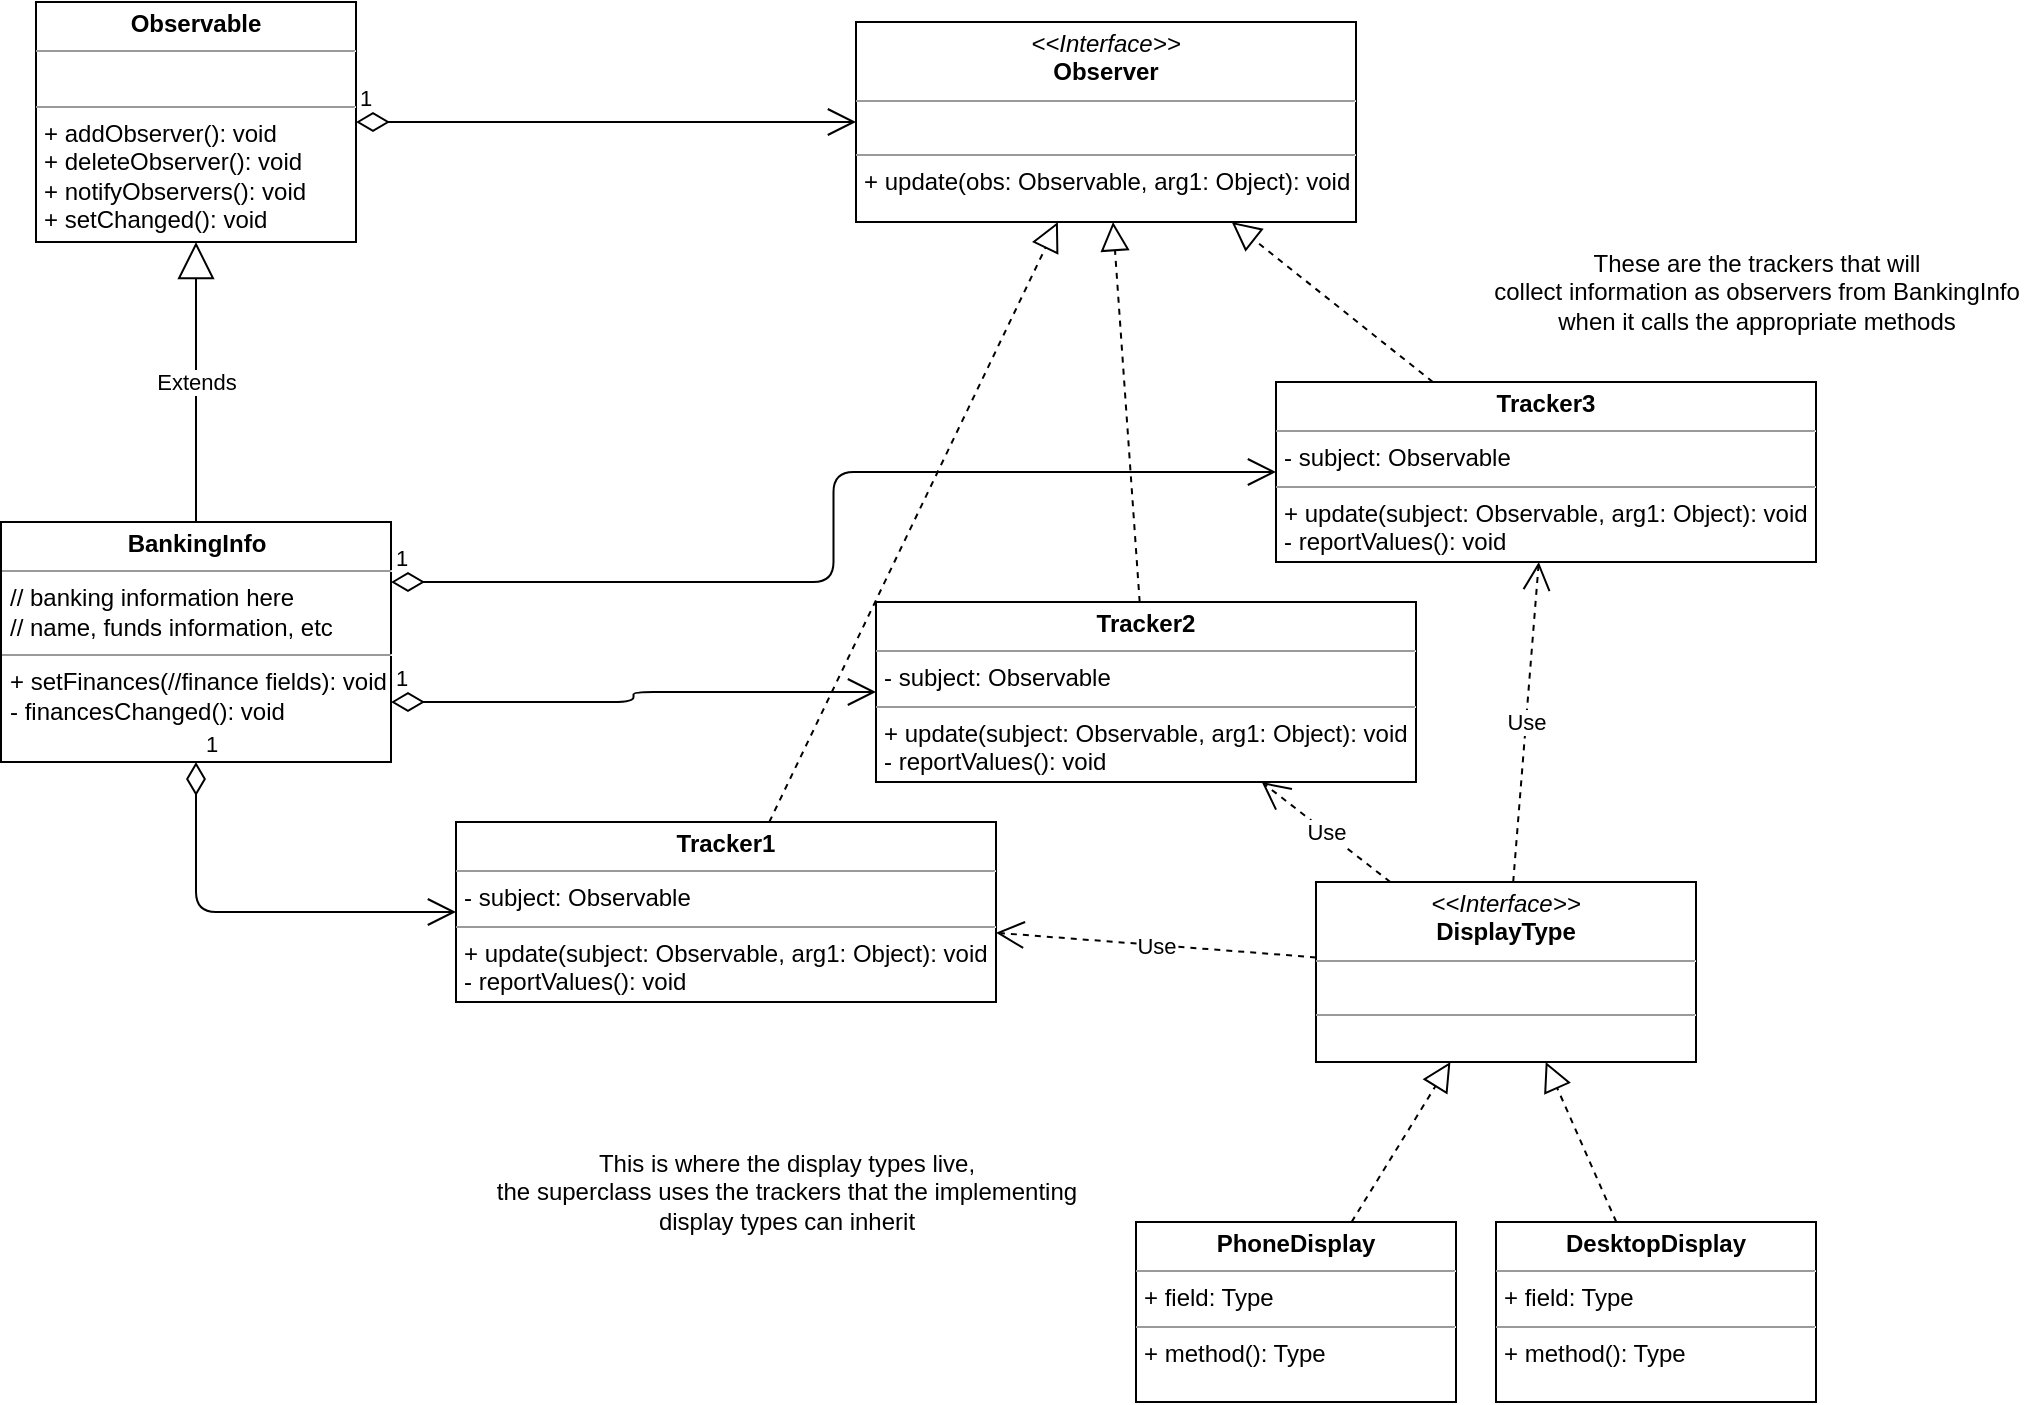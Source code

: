 <mxfile version="13.1.2" type="onedrive"><diagram id="N7l8M5fGYs6GY3cWI_lg" name="Page-1"><mxGraphModel dx="657" dy="1074" grid="1" gridSize="10" guides="1" tooltips="1" connect="1" arrows="1" fold="1" page="1" pageScale="1" pageWidth="1600" pageHeight="900" math="0" shadow="0"><root><mxCell id="0"/><mxCell id="1" parent="0"/><mxCell id="mQ8TG1hCOs06zeZZ0pgw-1" value="&lt;p style=&quot;margin: 0px ; margin-top: 4px ; text-align: center&quot;&gt;&lt;b&gt;Observable&lt;/b&gt;&lt;/p&gt;&lt;hr size=&quot;1&quot;&gt;&lt;p style=&quot;margin: 0px ; margin-left: 4px&quot;&gt;&lt;br&gt;&lt;/p&gt;&lt;hr size=&quot;1&quot;&gt;&lt;p style=&quot;margin: 0px ; margin-left: 4px&quot;&gt;+ addObserver(): void&lt;/p&gt;&lt;p style=&quot;margin: 0px ; margin-left: 4px&quot;&gt;+ deleteObserver(): void&lt;/p&gt;&lt;p style=&quot;margin: 0px ; margin-left: 4px&quot;&gt;+ notifyObservers(): void&lt;/p&gt;&lt;p style=&quot;margin: 0px ; margin-left: 4px&quot;&gt;+ setChanged(): void&lt;/p&gt;" style="verticalAlign=top;align=left;overflow=fill;fontSize=12;fontFamily=Helvetica;html=1;" parent="1" vertex="1"><mxGeometry x="620" y="270" width="160" height="120" as="geometry"/></mxCell><mxCell id="mQ8TG1hCOs06zeZZ0pgw-2" value="&lt;p style=&quot;margin: 0px ; margin-top: 4px ; text-align: center&quot;&gt;&lt;b&gt;BankingInfo&lt;/b&gt;&lt;/p&gt;&lt;hr size=&quot;1&quot;&gt;&lt;p style=&quot;margin: 0px ; margin-left: 4px&quot;&gt;// banking information here&lt;/p&gt;&lt;p style=&quot;margin: 0px ; margin-left: 4px&quot;&gt;// name, funds information, etc&lt;/p&gt;&lt;hr size=&quot;1&quot;&gt;&lt;p style=&quot;margin: 0px ; margin-left: 4px&quot;&gt;+ setFinances(//finance fields): void&lt;/p&gt;&lt;p style=&quot;margin: 0px ; margin-left: 4px&quot;&gt;- financesChanged(): void&lt;/p&gt;" style="verticalAlign=top;align=left;overflow=fill;fontSize=12;fontFamily=Helvetica;html=1;" parent="1" vertex="1"><mxGeometry x="602.5" y="530" width="195" height="120" as="geometry"/></mxCell><mxCell id="mQ8TG1hCOs06zeZZ0pgw-3" value="Extends" style="endArrow=block;endSize=16;endFill=0;html=1;" parent="1" source="mQ8TG1hCOs06zeZZ0pgw-2" target="mQ8TG1hCOs06zeZZ0pgw-1" edge="1"><mxGeometry width="160" relative="1" as="geometry"><mxPoint x="320" y="450" as="sourcePoint"/><mxPoint x="480" y="450" as="targetPoint"/></mxGeometry></mxCell><mxCell id="mQ8TG1hCOs06zeZZ0pgw-5" value="&lt;p style=&quot;margin: 0px ; margin-top: 4px ; text-align: center&quot;&gt;&lt;i&gt;&amp;lt;&amp;lt;Interface&amp;gt;&amp;gt;&lt;/i&gt;&lt;br&gt;&lt;b&gt;Observer&lt;/b&gt;&lt;/p&gt;&lt;hr size=&quot;1&quot;&gt;&lt;p style=&quot;margin: 0px ; margin-left: 4px&quot;&gt;&lt;br&gt;&lt;/p&gt;&lt;hr size=&quot;1&quot;&gt;&lt;p style=&quot;margin: 0px ; margin-left: 4px&quot;&gt;+ update(obs: Observable, arg1: Object): void&lt;/p&gt;" style="verticalAlign=top;align=left;overflow=fill;fontSize=12;fontFamily=Helvetica;html=1;" parent="1" vertex="1"><mxGeometry x="1030" y="280" width="250" height="100" as="geometry"/></mxCell><mxCell id="mQ8TG1hCOs06zeZZ0pgw-6" value="1" style="endArrow=open;html=1;endSize=12;startArrow=diamondThin;startSize=14;startFill=0;edgeStyle=orthogonalEdgeStyle;align=left;verticalAlign=bottom;" parent="1" source="mQ8TG1hCOs06zeZZ0pgw-1" target="mQ8TG1hCOs06zeZZ0pgw-5" edge="1"><mxGeometry x="-1" y="3" relative="1" as="geometry"><mxPoint x="340" y="680" as="sourcePoint"/><mxPoint x="500" y="680" as="targetPoint"/></mxGeometry></mxCell><mxCell id="mQ8TG1hCOs06zeZZ0pgw-7" value="&lt;p style=&quot;margin: 0px ; margin-top: 4px ; text-align: center&quot;&gt;&lt;b&gt;Tracker1&lt;/b&gt;&lt;/p&gt;&lt;hr size=&quot;1&quot;&gt;&lt;p style=&quot;margin: 0px ; margin-left: 4px&quot;&gt;- subject: Observable&lt;/p&gt;&lt;hr size=&quot;1&quot;&gt;&lt;p style=&quot;margin: 0px ; margin-left: 4px&quot;&gt;+ update(subject: Observable, arg1: Object): void&lt;/p&gt;&lt;p style=&quot;margin: 0px ; margin-left: 4px&quot;&gt;- reportValues(): void&lt;/p&gt;" style="verticalAlign=top;align=left;overflow=fill;fontSize=12;fontFamily=Helvetica;html=1;" parent="1" vertex="1"><mxGeometry x="830" y="680" width="270" height="90" as="geometry"/></mxCell><mxCell id="mQ8TG1hCOs06zeZZ0pgw-8" value="&lt;p style=&quot;margin: 0px ; margin-top: 4px ; text-align: center&quot;&gt;&lt;b&gt;Tracker2&lt;/b&gt;&lt;/p&gt;&lt;hr size=&quot;1&quot;&gt;&lt;p style=&quot;margin: 0px ; margin-left: 4px&quot;&gt;- subject: Observable&lt;br&gt;&lt;/p&gt;&lt;hr size=&quot;1&quot;&gt;&lt;p style=&quot;margin: 0px 0px 0px 4px&quot;&gt;+ update(subject: Observable, arg1: Object): void&lt;/p&gt;&lt;p style=&quot;margin: 0px 0px 0px 4px&quot;&gt;- reportValues(): void&lt;/p&gt;" style="verticalAlign=top;align=left;overflow=fill;fontSize=12;fontFamily=Helvetica;html=1;" parent="1" vertex="1"><mxGeometry x="1040" y="570" width="270" height="90" as="geometry"/></mxCell><mxCell id="mQ8TG1hCOs06zeZZ0pgw-10" value="&lt;p style=&quot;margin: 0px ; margin-top: 4px ; text-align: center&quot;&gt;&lt;b&gt;Tracker3&lt;/b&gt;&lt;/p&gt;&lt;hr size=&quot;1&quot;&gt;&lt;p style=&quot;margin: 0px ; margin-left: 4px&quot;&gt;- subject: Observable&lt;br&gt;&lt;/p&gt;&lt;hr size=&quot;1&quot;&gt;&lt;p style=&quot;margin: 0px 0px 0px 4px&quot;&gt;+ update(subject: Observable, arg1: Object): void&lt;/p&gt;&lt;p style=&quot;margin: 0px 0px 0px 4px&quot;&gt;- reportValues(): void&lt;/p&gt;" style="verticalAlign=top;align=left;overflow=fill;fontSize=12;fontFamily=Helvetica;html=1;" parent="1" vertex="1"><mxGeometry x="1240" y="460" width="270" height="90" as="geometry"/></mxCell><mxCell id="mQ8TG1hCOs06zeZZ0pgw-12" value="" style="endArrow=block;dashed=1;endFill=0;endSize=12;html=1;" parent="1" source="mQ8TG1hCOs06zeZZ0pgw-10" target="mQ8TG1hCOs06zeZZ0pgw-5" edge="1"><mxGeometry width="160" relative="1" as="geometry"><mxPoint x="940" y="710" as="sourcePoint"/><mxPoint x="1100" y="710" as="targetPoint"/></mxGeometry></mxCell><mxCell id="mQ8TG1hCOs06zeZZ0pgw-13" value="" style="endArrow=block;dashed=1;endFill=0;endSize=12;html=1;" parent="1" source="mQ8TG1hCOs06zeZZ0pgw-8" target="mQ8TG1hCOs06zeZZ0pgw-5" edge="1"><mxGeometry width="160" relative="1" as="geometry"><mxPoint x="950" y="720" as="sourcePoint"/><mxPoint x="1140" y="270" as="targetPoint"/></mxGeometry></mxCell><mxCell id="mQ8TG1hCOs06zeZZ0pgw-14" value="" style="endArrow=block;dashed=1;endFill=0;endSize=12;html=1;" parent="1" source="mQ8TG1hCOs06zeZZ0pgw-7" target="mQ8TG1hCOs06zeZZ0pgw-5" edge="1"><mxGeometry width="160" relative="1" as="geometry"><mxPoint x="960" y="730" as="sourcePoint"/><mxPoint x="1120" y="730" as="targetPoint"/></mxGeometry></mxCell><mxCell id="mQ8TG1hCOs06zeZZ0pgw-15" value="&lt;p style=&quot;margin: 0px ; margin-top: 4px ; text-align: center&quot;&gt;&lt;i&gt;&amp;lt;&amp;lt;Interface&amp;gt;&amp;gt;&lt;/i&gt;&lt;br&gt;&lt;b&gt;DisplayType&lt;/b&gt;&lt;/p&gt;&lt;hr size=&quot;1&quot;&gt;&lt;p style=&quot;margin: 0px ; margin-left: 4px&quot;&gt;&lt;br&gt;&lt;/p&gt;&lt;hr size=&quot;1&quot;&gt;&lt;p style=&quot;margin: 0px ; margin-left: 4px&quot;&gt;&lt;br&gt;&lt;/p&gt;" style="verticalAlign=top;align=left;overflow=fill;fontSize=12;fontFamily=Helvetica;html=1;" parent="1" vertex="1"><mxGeometry x="1260" y="710" width="190" height="90" as="geometry"/></mxCell><mxCell id="mQ8TG1hCOs06zeZZ0pgw-16" value="&lt;p style=&quot;margin: 0px ; margin-top: 4px ; text-align: center&quot;&gt;&lt;b&gt;PhoneDisplay&lt;/b&gt;&lt;/p&gt;&lt;hr size=&quot;1&quot;&gt;&lt;p style=&quot;margin: 0px ; margin-left: 4px&quot;&gt;+ field: Type&lt;/p&gt;&lt;hr size=&quot;1&quot;&gt;&lt;p style=&quot;margin: 0px ; margin-left: 4px&quot;&gt;+ method(): Type&lt;/p&gt;" style="verticalAlign=top;align=left;overflow=fill;fontSize=12;fontFamily=Helvetica;html=1;" parent="1" vertex="1"><mxGeometry x="1170" y="880" width="160" height="90" as="geometry"/></mxCell><mxCell id="mQ8TG1hCOs06zeZZ0pgw-17" value="&lt;p style=&quot;margin: 0px ; margin-top: 4px ; text-align: center&quot;&gt;&lt;b&gt;DesktopDisplay&lt;/b&gt;&lt;/p&gt;&lt;hr size=&quot;1&quot;&gt;&lt;p style=&quot;margin: 0px ; margin-left: 4px&quot;&gt;+ field: Type&lt;/p&gt;&lt;hr size=&quot;1&quot;&gt;&lt;p style=&quot;margin: 0px ; margin-left: 4px&quot;&gt;+ method(): Type&lt;/p&gt;" style="verticalAlign=top;align=left;overflow=fill;fontSize=12;fontFamily=Helvetica;html=1;" parent="1" vertex="1"><mxGeometry x="1350" y="880" width="160" height="90" as="geometry"/></mxCell><mxCell id="mQ8TG1hCOs06zeZZ0pgw-18" value="" style="endArrow=block;dashed=1;endFill=0;endSize=12;html=1;" parent="1" source="mQ8TG1hCOs06zeZZ0pgw-17" target="mQ8TG1hCOs06zeZZ0pgw-15" edge="1"><mxGeometry width="160" relative="1" as="geometry"><mxPoint x="640" y="800" as="sourcePoint"/><mxPoint x="800" y="800" as="targetPoint"/></mxGeometry></mxCell><mxCell id="mQ8TG1hCOs06zeZZ0pgw-19" value="" style="endArrow=block;dashed=1;endFill=0;endSize=12;html=1;" parent="1" source="mQ8TG1hCOs06zeZZ0pgw-16" target="mQ8TG1hCOs06zeZZ0pgw-15" edge="1"><mxGeometry width="160" relative="1" as="geometry"><mxPoint x="650" y="810" as="sourcePoint"/><mxPoint x="810" y="810" as="targetPoint"/></mxGeometry></mxCell><mxCell id="mQ8TG1hCOs06zeZZ0pgw-20" value="Use" style="endArrow=open;endSize=12;dashed=1;html=1;" parent="1" source="mQ8TG1hCOs06zeZZ0pgw-15" target="mQ8TG1hCOs06zeZZ0pgw-10" edge="1"><mxGeometry width="160" relative="1" as="geometry"><mxPoint x="680" y="770" as="sourcePoint"/><mxPoint x="840" y="770" as="targetPoint"/></mxGeometry></mxCell><mxCell id="mQ8TG1hCOs06zeZZ0pgw-21" value="Use" style="endArrow=open;endSize=12;dashed=1;html=1;" parent="1" source="mQ8TG1hCOs06zeZZ0pgw-15" target="mQ8TG1hCOs06zeZZ0pgw-8" edge="1"><mxGeometry width="160" relative="1" as="geometry"><mxPoint x="690" y="780" as="sourcePoint"/><mxPoint x="850" y="780" as="targetPoint"/></mxGeometry></mxCell><mxCell id="mQ8TG1hCOs06zeZZ0pgw-22" value="Use" style="endArrow=open;endSize=12;dashed=1;html=1;" parent="1" source="mQ8TG1hCOs06zeZZ0pgw-15" target="mQ8TG1hCOs06zeZZ0pgw-7" edge="1"><mxGeometry width="160" relative="1" as="geometry"><mxPoint x="700" y="790" as="sourcePoint"/><mxPoint x="860" y="790" as="targetPoint"/></mxGeometry></mxCell><mxCell id="mQ8TG1hCOs06zeZZ0pgw-23" value="This is where the display types live,&lt;br&gt;the superclass uses the trackers that the implementing&lt;br&gt;display types can inherit" style="text;html=1;align=center;verticalAlign=middle;resizable=0;points=[];autosize=1;" parent="1" vertex="1"><mxGeometry x="840" y="840" width="310" height="50" as="geometry"/></mxCell><mxCell id="mQ8TG1hCOs06zeZZ0pgw-24" value="These are the trackers that will&lt;br&gt;collect information as observers from BankingInfo&lt;br&gt;when it calls the appropriate methods" style="text;html=1;align=center;verticalAlign=middle;resizable=0;points=[];autosize=1;" parent="1" vertex="1"><mxGeometry x="1340" y="390" width="280" height="50" as="geometry"/></mxCell><mxCell id="4v-oUUYMqHf7YRjIVfn1-1" value="1" style="endArrow=open;html=1;endSize=12;startArrow=diamondThin;startSize=14;startFill=0;edgeStyle=orthogonalEdgeStyle;align=left;verticalAlign=bottom;exitX=1;exitY=0.75;exitDx=0;exitDy=0;" edge="1" parent="1" source="mQ8TG1hCOs06zeZZ0pgw-2" target="mQ8TG1hCOs06zeZZ0pgw-8"><mxGeometry x="-1" y="3" relative="1" as="geometry"><mxPoint x="760" y="490" as="sourcePoint"/><mxPoint x="920" y="490" as="targetPoint"/></mxGeometry></mxCell><mxCell id="4v-oUUYMqHf7YRjIVfn1-3" value="1" style="endArrow=open;html=1;endSize=12;startArrow=diamondThin;startSize=14;startFill=0;edgeStyle=orthogonalEdgeStyle;align=left;verticalAlign=bottom;exitX=0.5;exitY=1;exitDx=0;exitDy=0;entryX=0;entryY=0.5;entryDx=0;entryDy=0;" edge="1" parent="1" source="mQ8TG1hCOs06zeZZ0pgw-2" target="mQ8TG1hCOs06zeZZ0pgw-7"><mxGeometry x="-1" y="3" relative="1" as="geometry"><mxPoint x="780" y="510" as="sourcePoint"/><mxPoint x="940" y="510" as="targetPoint"/></mxGeometry></mxCell><mxCell id="4v-oUUYMqHf7YRjIVfn1-4" value="1" style="endArrow=open;html=1;endSize=12;startArrow=diamondThin;startSize=14;startFill=0;edgeStyle=orthogonalEdgeStyle;align=left;verticalAlign=bottom;exitX=1;exitY=0.25;exitDx=0;exitDy=0;" edge="1" parent="1" source="mQ8TG1hCOs06zeZZ0pgw-2" target="mQ8TG1hCOs06zeZZ0pgw-10"><mxGeometry x="-1" y="3" relative="1" as="geometry"><mxPoint x="807.5" y="600" as="sourcePoint"/><mxPoint x="1060" y="600" as="targetPoint"/></mxGeometry></mxCell></root></mxGraphModel></diagram></mxfile>